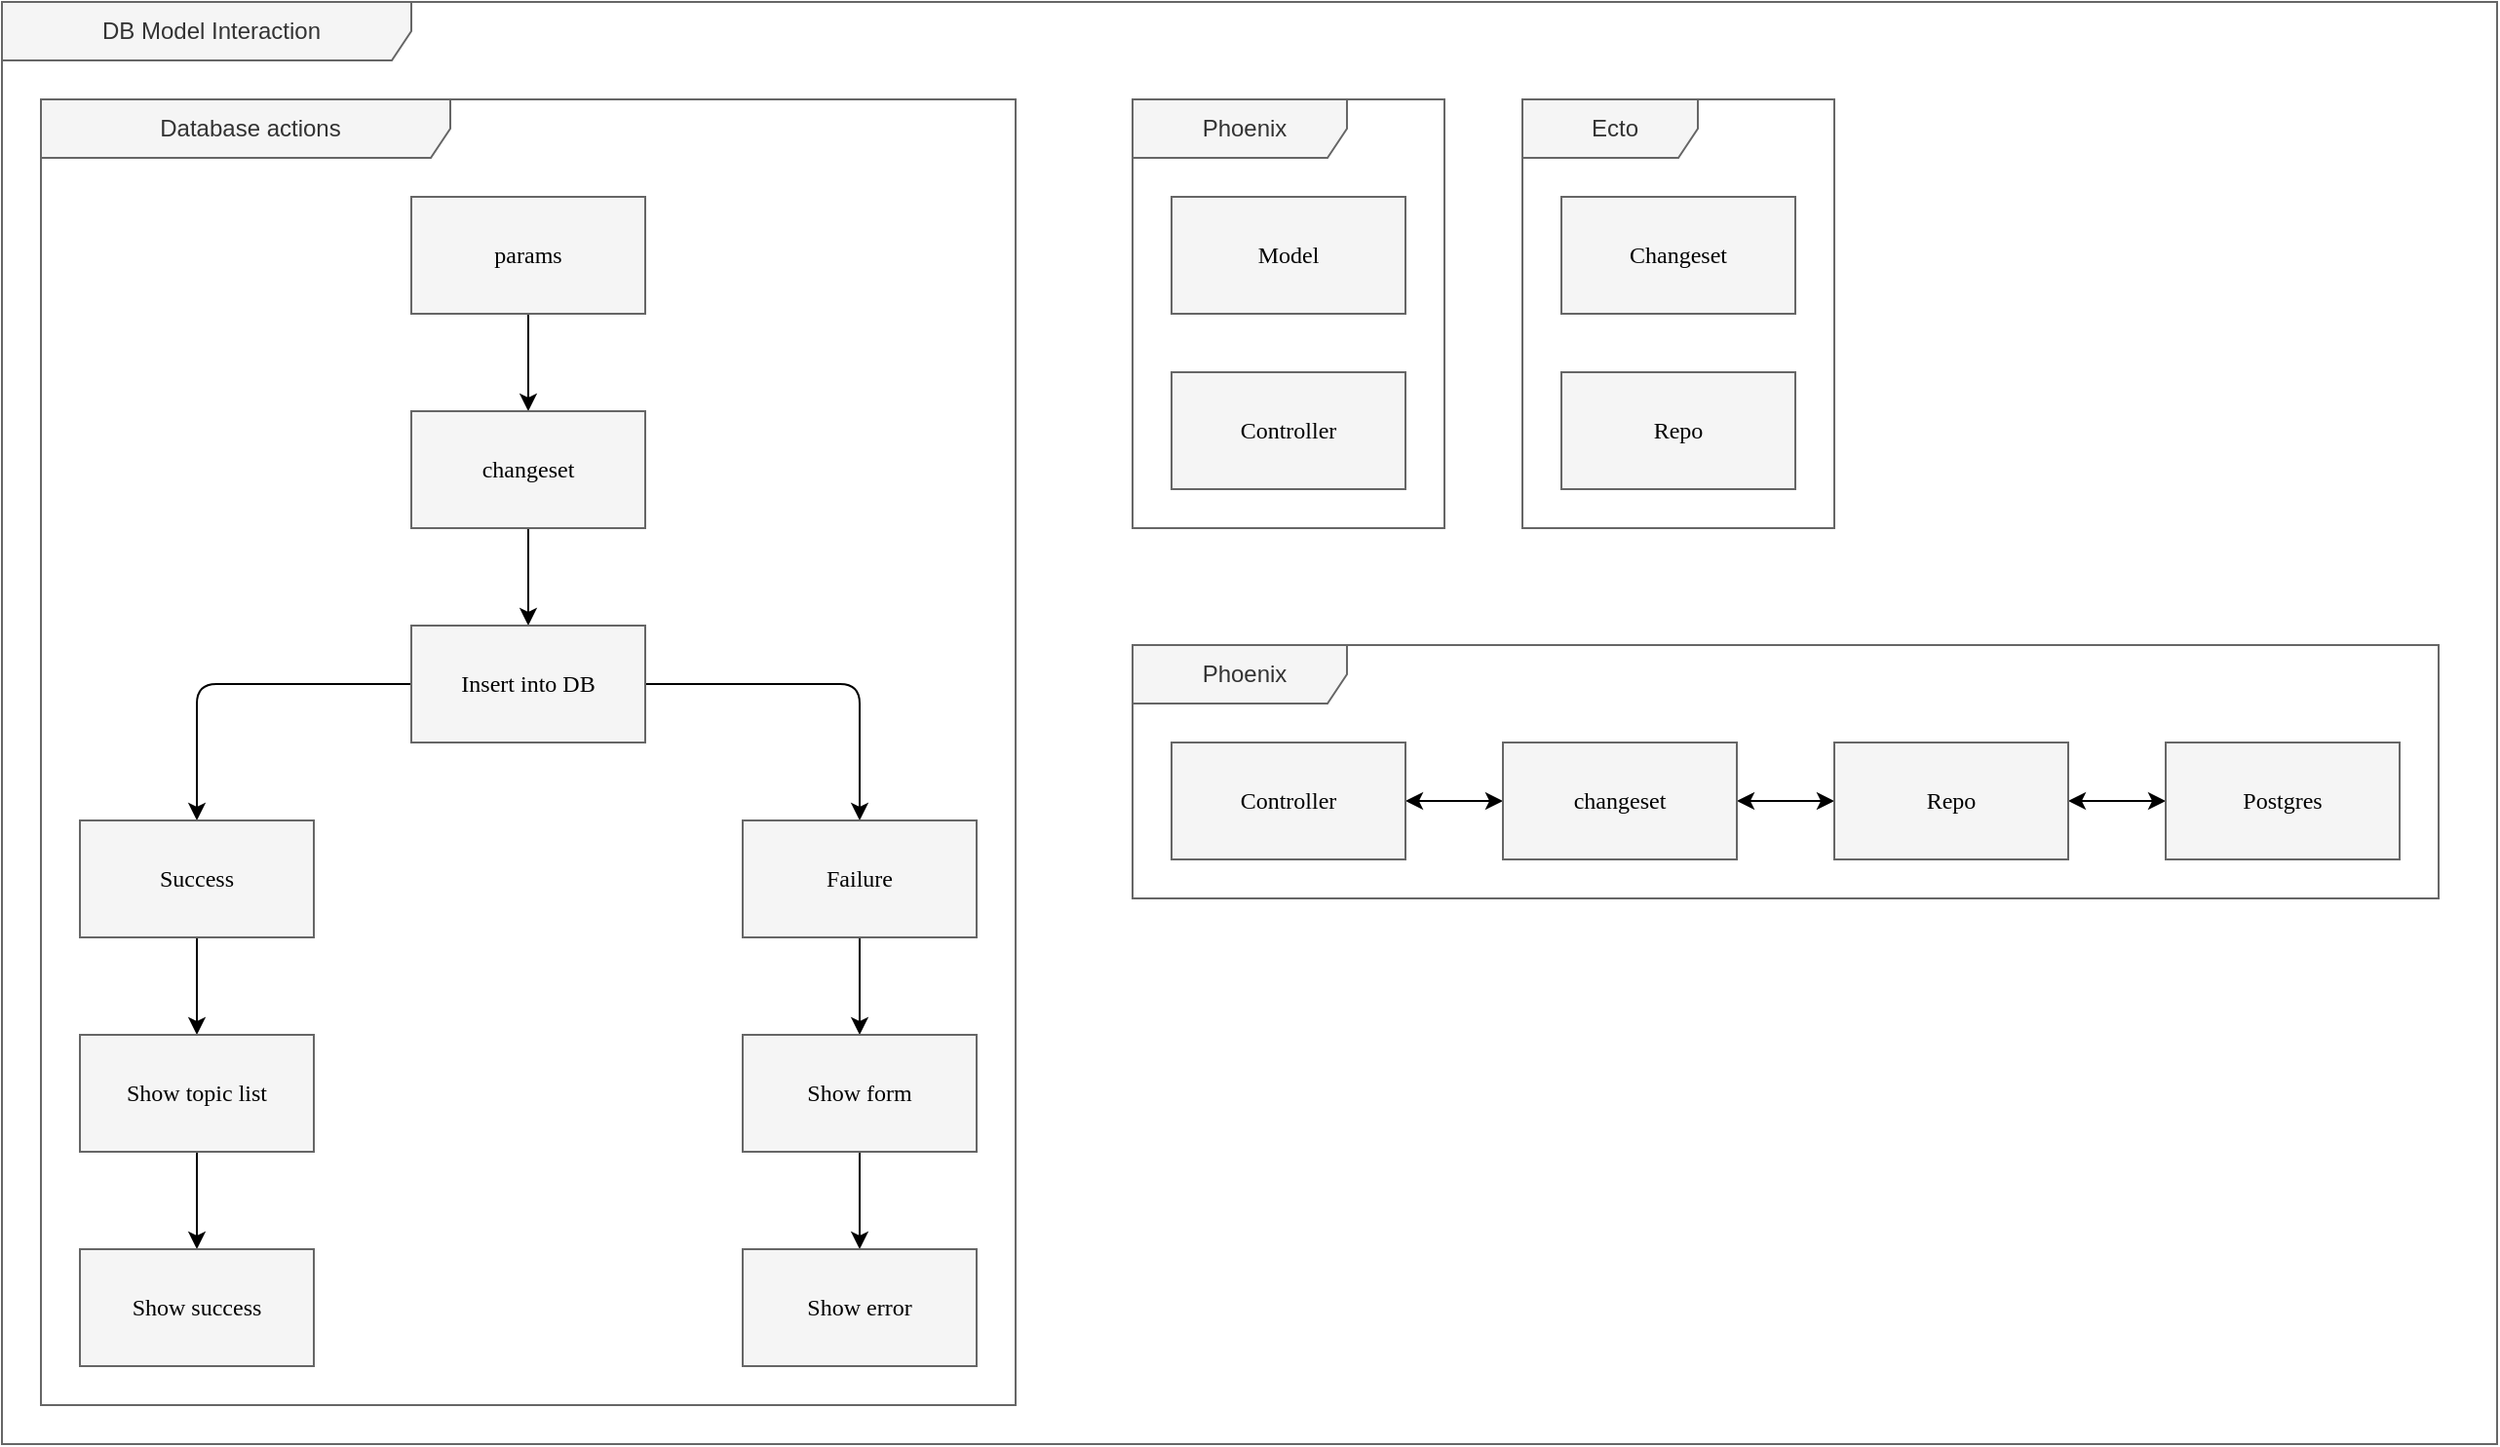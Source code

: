 <mxfile>
    <diagram id="hVWNacycG0EmZBMDkKeU" name="Phoenix">
        <mxGraphModel dx="362" dy="907" grid="1" gridSize="10" guides="1" tooltips="1" connect="1" arrows="1" fold="1" page="1" pageScale="1" pageWidth="850" pageHeight="1100" background="#FFFFFF" math="0" shadow="0">
            <root>
                <mxCell id="0"/>
                <mxCell id="1" parent="0"/>
                <mxCell id="90" value="DB Model Interaction" style="shape=umlFrame;whiteSpace=wrap;html=1;width=210;height=30;boundedLbl=1;verticalAlign=middle;align=center;spacingLeft=5;rounded=0;sketch=0;fontColor=#333333;strokeColor=#666666;fillColor=#f5f5f5;" vertex="1" parent="1">
                    <mxGeometry x="880" y="40" width="1280" height="740" as="geometry"/>
                </mxCell>
                <mxCell id="89" value="Phoenix" style="shape=umlFrame;whiteSpace=wrap;html=1;width=110;height=30;boundedLbl=1;verticalAlign=middle;align=center;spacingLeft=5;rounded=0;sketch=0;fontColor=#333333;strokeColor=#666666;fillColor=#f5f5f5;" vertex="1" parent="1">
                    <mxGeometry x="1460" y="370" width="670" height="130" as="geometry"/>
                </mxCell>
                <mxCell id="80" value="Ecto" style="shape=umlFrame;whiteSpace=wrap;html=1;width=90;height=30;boundedLbl=1;verticalAlign=middle;align=center;spacingLeft=5;rounded=0;sketch=0;fontColor=#333333;strokeColor=#666666;fillColor=#f5f5f5;" vertex="1" parent="1">
                    <mxGeometry x="1660" y="90" width="160" height="220" as="geometry"/>
                </mxCell>
                <mxCell id="79" value="Phoenix" style="shape=umlFrame;whiteSpace=wrap;html=1;width=110;height=30;boundedLbl=1;verticalAlign=middle;align=center;spacingLeft=5;rounded=0;sketch=0;fontColor=#333333;strokeColor=#666666;fillColor=#f5f5f5;" vertex="1" parent="1">
                    <mxGeometry x="1460" y="90" width="160" height="220" as="geometry"/>
                </mxCell>
                <mxCell id="48" value="Database actions" style="shape=umlFrame;whiteSpace=wrap;html=1;width=210;height=30;boundedLbl=1;verticalAlign=middle;align=center;spacingLeft=5;rounded=0;sketch=0;fontColor=#333333;strokeColor=#666666;fillColor=#f5f5f5;" parent="1" vertex="1">
                    <mxGeometry x="900" y="90" width="500" height="670" as="geometry"/>
                </mxCell>
                <mxCell id="57" style="edgeStyle=orthogonalEdgeStyle;rounded=1;orthogonalLoop=1;jettySize=auto;html=1;entryX=0.5;entryY=0;entryDx=0;entryDy=0;strokeColor=#000000;" parent="1" source="50" target="51" edge="1">
                    <mxGeometry relative="1" as="geometry"/>
                </mxCell>
                <mxCell id="50" value="params" style="rounded=0;whiteSpace=wrap;html=1;fillColor=#f5f5f5;strokeColor=#666666;fontColor=#000000;fontFamily=Verdana;" parent="1" vertex="1">
                    <mxGeometry x="1090" y="140" width="120" height="60" as="geometry"/>
                </mxCell>
                <mxCell id="58" style="edgeStyle=orthogonalEdgeStyle;rounded=1;orthogonalLoop=1;jettySize=auto;html=1;strokeColor=#000000;" parent="1" source="51" target="52" edge="1">
                    <mxGeometry relative="1" as="geometry"/>
                </mxCell>
                <mxCell id="51" value="changeset" style="rounded=0;whiteSpace=wrap;html=1;fillColor=#f5f5f5;strokeColor=#666666;fontColor=#000000;fontFamily=Verdana;" parent="1" vertex="1">
                    <mxGeometry x="1090" y="250" width="120" height="60" as="geometry"/>
                </mxCell>
                <mxCell id="59" style="edgeStyle=orthogonalEdgeStyle;rounded=1;orthogonalLoop=1;jettySize=auto;html=1;entryX=0.5;entryY=0;entryDx=0;entryDy=0;strokeColor=#000000;" parent="1" source="52" target="53" edge="1">
                    <mxGeometry relative="1" as="geometry"/>
                </mxCell>
                <mxCell id="72" style="edgeStyle=orthogonalEdgeStyle;rounded=1;orthogonalLoop=1;jettySize=auto;html=1;strokeColor=#000000;" edge="1" parent="1" source="52" target="67">
                    <mxGeometry relative="1" as="geometry"/>
                </mxCell>
                <mxCell id="52" value="Insert into DB" style="rounded=0;whiteSpace=wrap;html=1;fillColor=#f5f5f5;strokeColor=#666666;fontColor=#000000;fontFamily=Verdana;" parent="1" vertex="1">
                    <mxGeometry x="1090" y="360" width="120" height="60" as="geometry"/>
                </mxCell>
                <mxCell id="60" style="edgeStyle=orthogonalEdgeStyle;rounded=1;orthogonalLoop=1;jettySize=auto;html=1;entryX=0.5;entryY=0;entryDx=0;entryDy=0;strokeColor=#000000;" parent="1" source="53" target="54" edge="1">
                    <mxGeometry relative="1" as="geometry"/>
                </mxCell>
                <mxCell id="53" value="Success" style="rounded=0;whiteSpace=wrap;html=1;fillColor=#f5f5f5;strokeColor=#666666;fontColor=#000000;fontFamily=Verdana;" parent="1" vertex="1">
                    <mxGeometry x="920" y="460" width="120" height="60" as="geometry"/>
                </mxCell>
                <mxCell id="65" style="edgeStyle=orthogonalEdgeStyle;rounded=0;orthogonalLoop=1;jettySize=auto;html=1;entryX=0.5;entryY=0;entryDx=0;entryDy=0;strokeColor=#000000;" edge="1" parent="1" source="54" target="64">
                    <mxGeometry relative="1" as="geometry"/>
                </mxCell>
                <mxCell id="54" value="Show topic list" style="rounded=0;whiteSpace=wrap;html=1;fillColor=#f5f5f5;strokeColor=#666666;fontColor=#000000;fontFamily=Verdana;" parent="1" vertex="1">
                    <mxGeometry x="920" y="570" width="120" height="60" as="geometry"/>
                </mxCell>
                <mxCell id="64" value="Show success" style="rounded=0;whiteSpace=wrap;html=1;fillColor=#f5f5f5;strokeColor=#666666;fontColor=#000000;fontFamily=Verdana;" vertex="1" parent="1">
                    <mxGeometry x="920" y="680" width="120" height="60" as="geometry"/>
                </mxCell>
                <mxCell id="66" style="edgeStyle=orthogonalEdgeStyle;rounded=1;orthogonalLoop=1;jettySize=auto;html=1;entryX=0.5;entryY=0;entryDx=0;entryDy=0;strokeColor=#000000;" edge="1" parent="1" source="67" target="69">
                    <mxGeometry relative="1" as="geometry"/>
                </mxCell>
                <mxCell id="67" value="Failure" style="rounded=0;whiteSpace=wrap;html=1;fillColor=#f5f5f5;strokeColor=#666666;fontColor=#000000;fontFamily=Verdana;" vertex="1" parent="1">
                    <mxGeometry x="1260" y="460" width="120" height="60" as="geometry"/>
                </mxCell>
                <mxCell id="68" style="edgeStyle=orthogonalEdgeStyle;rounded=0;orthogonalLoop=1;jettySize=auto;html=1;entryX=0.5;entryY=0;entryDx=0;entryDy=0;strokeColor=#000000;" edge="1" parent="1" source="69" target="70">
                    <mxGeometry relative="1" as="geometry"/>
                </mxCell>
                <mxCell id="69" value="Show form" style="rounded=0;whiteSpace=wrap;html=1;fillColor=#f5f5f5;strokeColor=#666666;fontColor=#000000;fontFamily=Verdana;" vertex="1" parent="1">
                    <mxGeometry x="1260" y="570" width="120" height="60" as="geometry"/>
                </mxCell>
                <mxCell id="70" value="Show error" style="rounded=0;whiteSpace=wrap;html=1;fillColor=#f5f5f5;strokeColor=#666666;fontColor=#000000;fontFamily=Verdana;" vertex="1" parent="1">
                    <mxGeometry x="1260" y="680" width="120" height="60" as="geometry"/>
                </mxCell>
                <mxCell id="73" value="Model" style="rounded=0;whiteSpace=wrap;html=1;fillColor=#f5f5f5;strokeColor=#666666;fontColor=#000000;fontFamily=Verdana;" vertex="1" parent="1">
                    <mxGeometry x="1480" y="140" width="120" height="60" as="geometry"/>
                </mxCell>
                <mxCell id="74" value="Controller" style="rounded=0;whiteSpace=wrap;html=1;fillColor=#f5f5f5;strokeColor=#666666;fontColor=#000000;fontFamily=Verdana;" vertex="1" parent="1">
                    <mxGeometry x="1480" y="230" width="120" height="60" as="geometry"/>
                </mxCell>
                <mxCell id="77" value="Changeset" style="rounded=0;whiteSpace=wrap;html=1;fillColor=#f5f5f5;strokeColor=#666666;fontColor=#000000;fontFamily=Verdana;" vertex="1" parent="1">
                    <mxGeometry x="1680" y="140" width="120" height="60" as="geometry"/>
                </mxCell>
                <mxCell id="78" value="Repo" style="rounded=0;whiteSpace=wrap;html=1;fillColor=#f5f5f5;strokeColor=#666666;fontColor=#000000;fontFamily=Verdana;" vertex="1" parent="1">
                    <mxGeometry x="1680" y="230" width="120" height="60" as="geometry"/>
                </mxCell>
                <mxCell id="85" style="edgeStyle=orthogonalEdgeStyle;rounded=1;orthogonalLoop=1;jettySize=auto;html=1;entryX=0;entryY=0.5;entryDx=0;entryDy=0;strokeColor=#000000;startArrow=classic;startFill=1;" edge="1" parent="1" source="81" target="82">
                    <mxGeometry relative="1" as="geometry"/>
                </mxCell>
                <mxCell id="81" value="Controller" style="rounded=0;whiteSpace=wrap;html=1;fillColor=#f5f5f5;strokeColor=#666666;fontColor=#000000;fontFamily=Verdana;" vertex="1" parent="1">
                    <mxGeometry x="1480" y="420" width="120" height="60" as="geometry"/>
                </mxCell>
                <mxCell id="86" style="edgeStyle=orthogonalEdgeStyle;rounded=1;orthogonalLoop=1;jettySize=auto;html=1;entryX=0;entryY=0.5;entryDx=0;entryDy=0;startArrow=classic;startFill=1;strokeColor=#000000;" edge="1" parent="1" source="82" target="83">
                    <mxGeometry relative="1" as="geometry"/>
                </mxCell>
                <mxCell id="82" value="changeset" style="rounded=0;whiteSpace=wrap;html=1;fillColor=#f5f5f5;strokeColor=#666666;fontColor=#000000;fontFamily=Verdana;" vertex="1" parent="1">
                    <mxGeometry x="1650" y="420" width="120" height="60" as="geometry"/>
                </mxCell>
                <mxCell id="87" style="edgeStyle=orthogonalEdgeStyle;rounded=1;orthogonalLoop=1;jettySize=auto;html=1;entryX=0;entryY=0.5;entryDx=0;entryDy=0;startArrow=classic;startFill=1;strokeColor=#000000;" edge="1" parent="1" source="83" target="84">
                    <mxGeometry relative="1" as="geometry"/>
                </mxCell>
                <mxCell id="83" value="Repo" style="rounded=0;whiteSpace=wrap;html=1;fillColor=#f5f5f5;strokeColor=#666666;fontColor=#000000;fontFamily=Verdana;" vertex="1" parent="1">
                    <mxGeometry x="1820" y="420" width="120" height="60" as="geometry"/>
                </mxCell>
                <mxCell id="84" value="Postgres" style="rounded=0;whiteSpace=wrap;html=1;fillColor=#f5f5f5;strokeColor=#666666;fontColor=#000000;fontFamily=Verdana;" vertex="1" parent="1">
                    <mxGeometry x="1990" y="420" width="120" height="60" as="geometry"/>
                </mxCell>
            </root>
        </mxGraphModel>
    </diagram>
</mxfile>